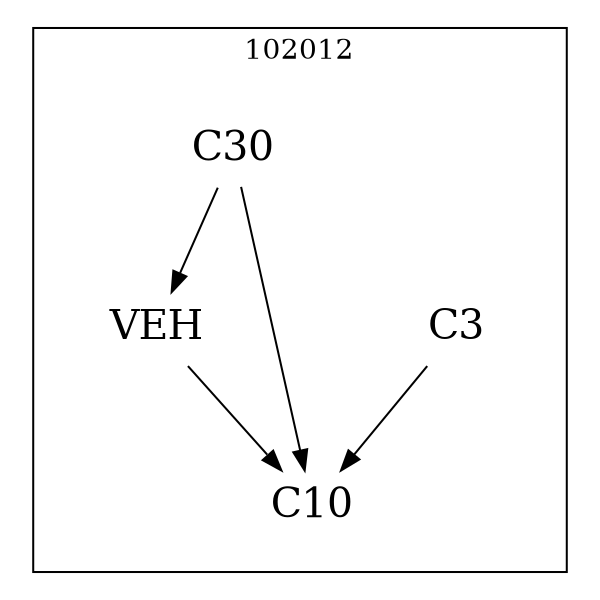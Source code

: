 strict digraph DAGS {
	size = "4,4!" ; ratio ="fill"; subgraph cluster_0{
			labeldoc = "t";
			label = "102012";node	[label= VEH, shape = plaintext, fontsize=20] VEH;node	[label= C3, shape = plaintext, fontsize=20] C3;node	[label= C10, shape = plaintext, fontsize=20] C10;node	[label= C30, shape = plaintext, fontsize=20] C30;
VEH->C10;
C3->C10;
C30->VEH;
C30->C10;
	}}